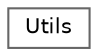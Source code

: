 digraph "Graphical Class Hierarchy"
{
 // LATEX_PDF_SIZE
  bgcolor="transparent";
  edge [fontname=Helvetica,fontsize=10,labelfontname=Helvetica,labelfontsize=10];
  node [fontname=Helvetica,fontsize=10,shape=box,height=0.2,width=0.4];
  rankdir="LR";
  Node0 [id="Node000000",label="Utils",height=0.2,width=0.4,color="grey40", fillcolor="white", style="filled",URL="$class_utils.html",tooltip="Provides static utility functions for HTTP requests and data formatting."];
}
